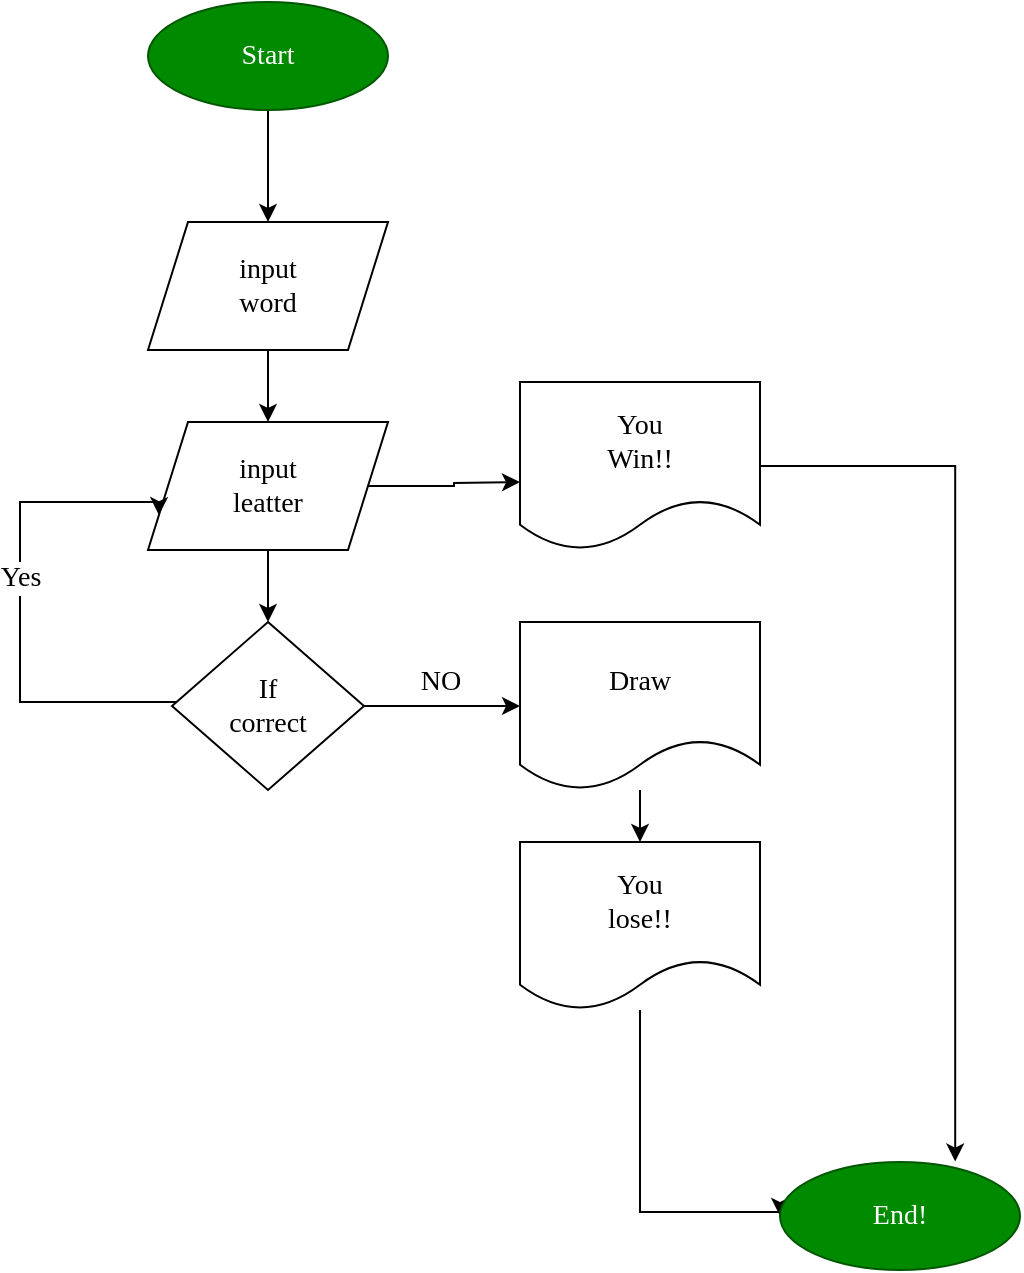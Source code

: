<mxfile version="20.8.16" type="github">
  <diagram id="C5RBs43oDa-KdzZeNtuy" name="Page-1">
    <mxGraphModel dx="2100" dy="1098" grid="1" gridSize="10" guides="1" tooltips="1" connect="1" arrows="1" fold="1" page="1" pageScale="1" pageWidth="827" pageHeight="1169" math="0" shadow="0">
      <root>
        <mxCell id="WIyWlLk6GJQsqaUBKTNV-0" />
        <mxCell id="WIyWlLk6GJQsqaUBKTNV-1" parent="WIyWlLk6GJQsqaUBKTNV-0" />
        <mxCell id="WlX82vovHXHteLfDoGNi-6" style="edgeStyle=orthogonalEdgeStyle;rounded=0;orthogonalLoop=1;jettySize=auto;html=1;entryX=0.5;entryY=0;entryDx=0;entryDy=0;fontFamily=Lucida Console;fontSize=14;" edge="1" parent="WIyWlLk6GJQsqaUBKTNV-1" source="WlX82vovHXHteLfDoGNi-0">
          <mxGeometry relative="1" as="geometry">
            <mxPoint x="294" y="310" as="targetPoint" />
          </mxGeometry>
        </mxCell>
        <mxCell id="WlX82vovHXHteLfDoGNi-0" value="&lt;font face=&quot;Lucida Console&quot; style=&quot;font-size: 14px;&quot;&gt;Start&lt;/font&gt;" style="ellipse;whiteSpace=wrap;html=1;fillColor=#008a00;fontColor=#ffffff;strokeColor=#005700;" vertex="1" parent="WIyWlLk6GJQsqaUBKTNV-1">
          <mxGeometry x="234" y="200" width="120" height="54" as="geometry" />
        </mxCell>
        <mxCell id="WlX82vovHXHteLfDoGNi-9" value="" style="edgeStyle=orthogonalEdgeStyle;rounded=0;orthogonalLoop=1;jettySize=auto;html=1;fontFamily=Lucida Console;fontSize=14;" edge="1" parent="WIyWlLk6GJQsqaUBKTNV-1" source="WlX82vovHXHteLfDoGNi-7" target="WlX82vovHXHteLfDoGNi-8">
          <mxGeometry relative="1" as="geometry" />
        </mxCell>
        <mxCell id="WlX82vovHXHteLfDoGNi-7" value="input &lt;br&gt;word" style="shape=parallelogram;perimeter=parallelogramPerimeter;whiteSpace=wrap;html=1;fixedSize=1;fontFamily=Lucida Console;fontSize=14;" vertex="1" parent="WIyWlLk6GJQsqaUBKTNV-1">
          <mxGeometry x="234" y="310" width="120" height="64" as="geometry" />
        </mxCell>
        <mxCell id="WlX82vovHXHteLfDoGNi-11" value="" style="edgeStyle=orthogonalEdgeStyle;rounded=0;orthogonalLoop=1;jettySize=auto;html=1;fontFamily=Lucida Console;fontSize=14;" edge="1" parent="WIyWlLk6GJQsqaUBKTNV-1" source="WlX82vovHXHteLfDoGNi-8" target="WlX82vovHXHteLfDoGNi-10">
          <mxGeometry relative="1" as="geometry" />
        </mxCell>
        <mxCell id="WlX82vovHXHteLfDoGNi-17" style="edgeStyle=orthogonalEdgeStyle;rounded=0;orthogonalLoop=1;jettySize=auto;html=1;fontFamily=Lucida Console;fontSize=14;" edge="1" parent="WIyWlLk6GJQsqaUBKTNV-1" source="WlX82vovHXHteLfDoGNi-8">
          <mxGeometry relative="1" as="geometry">
            <mxPoint x="420" y="440" as="targetPoint" />
          </mxGeometry>
        </mxCell>
        <mxCell id="WlX82vovHXHteLfDoGNi-8" value="&lt;font style=&quot;font-size: 14px;&quot;&gt;input &lt;br&gt;leatter&lt;/font&gt;" style="shape=parallelogram;perimeter=parallelogramPerimeter;whiteSpace=wrap;html=1;fixedSize=1;fontFamily=Lucida Console;fontSize=14;" vertex="1" parent="WIyWlLk6GJQsqaUBKTNV-1">
          <mxGeometry x="234" y="410" width="120" height="64" as="geometry" />
        </mxCell>
        <mxCell id="WlX82vovHXHteLfDoGNi-12" style="edgeStyle=orthogonalEdgeStyle;rounded=0;orthogonalLoop=1;jettySize=auto;html=1;fontFamily=Lucida Console;fontSize=14;entryX=0;entryY=0.75;entryDx=0;entryDy=0;" edge="1" parent="WIyWlLk6GJQsqaUBKTNV-1" source="WlX82vovHXHteLfDoGNi-10" target="WlX82vovHXHteLfDoGNi-8">
          <mxGeometry relative="1" as="geometry">
            <mxPoint x="130" y="450" as="targetPoint" />
            <Array as="points">
              <mxPoint x="170" y="550" />
              <mxPoint x="170" y="450" />
              <mxPoint x="240" y="450" />
            </Array>
          </mxGeometry>
        </mxCell>
        <mxCell id="WlX82vovHXHteLfDoGNi-15" value="Yes" style="edgeLabel;html=1;align=center;verticalAlign=middle;resizable=0;points=[];fontSize=14;fontFamily=Lucida Console;" vertex="1" connectable="0" parent="WlX82vovHXHteLfDoGNi-12">
          <mxGeometry x="0.105" relative="1" as="geometry">
            <mxPoint as="offset" />
          </mxGeometry>
        </mxCell>
        <mxCell id="WlX82vovHXHteLfDoGNi-13" style="edgeStyle=orthogonalEdgeStyle;rounded=0;orthogonalLoop=1;jettySize=auto;html=1;fontFamily=Lucida Console;fontSize=14;entryX=0;entryY=0.5;entryDx=0;entryDy=0;" edge="1" parent="WIyWlLk6GJQsqaUBKTNV-1" source="WlX82vovHXHteLfDoGNi-10" target="WlX82vovHXHteLfDoGNi-14">
          <mxGeometry relative="1" as="geometry">
            <mxPoint x="410" y="550" as="targetPoint" />
          </mxGeometry>
        </mxCell>
        <mxCell id="WlX82vovHXHteLfDoGNi-10" value="If &lt;br&gt;correct" style="rhombus;whiteSpace=wrap;html=1;fontSize=14;fontFamily=Lucida Console;" vertex="1" parent="WIyWlLk6GJQsqaUBKTNV-1">
          <mxGeometry x="246" y="510" width="96" height="84" as="geometry" />
        </mxCell>
        <mxCell id="WlX82vovHXHteLfDoGNi-19" style="edgeStyle=orthogonalEdgeStyle;rounded=0;orthogonalLoop=1;jettySize=auto;html=1;fontFamily=Lucida Console;fontSize=14;" edge="1" parent="WIyWlLk6GJQsqaUBKTNV-1" source="WlX82vovHXHteLfDoGNi-14">
          <mxGeometry relative="1" as="geometry">
            <mxPoint x="480" y="620" as="targetPoint" />
          </mxGeometry>
        </mxCell>
        <mxCell id="WlX82vovHXHteLfDoGNi-14" value="Draw" style="shape=document;whiteSpace=wrap;html=1;boundedLbl=1;fontFamily=Lucida Console;fontSize=14;" vertex="1" parent="WIyWlLk6GJQsqaUBKTNV-1">
          <mxGeometry x="420" y="510" width="120" height="84" as="geometry" />
        </mxCell>
        <mxCell id="WlX82vovHXHteLfDoGNi-16" value="NO" style="text;html=1;align=center;verticalAlign=middle;resizable=0;points=[];autosize=1;strokeColor=none;fillColor=none;fontSize=14;fontFamily=Lucida Console;" vertex="1" parent="WIyWlLk6GJQsqaUBKTNV-1">
          <mxGeometry x="360" y="525" width="40" height="30" as="geometry" />
        </mxCell>
        <mxCell id="WlX82vovHXHteLfDoGNi-22" style="edgeStyle=orthogonalEdgeStyle;rounded=0;orthogonalLoop=1;jettySize=auto;html=1;fontFamily=Lucida Console;fontSize=14;entryX=0.73;entryY=-0.004;entryDx=0;entryDy=0;entryPerimeter=0;" edge="1" parent="WIyWlLk6GJQsqaUBKTNV-1" source="WlX82vovHXHteLfDoGNi-18" target="WlX82vovHXHteLfDoGNi-23">
          <mxGeometry relative="1" as="geometry">
            <mxPoint x="610" y="800" as="targetPoint" />
          </mxGeometry>
        </mxCell>
        <mxCell id="WlX82vovHXHteLfDoGNi-18" value="You&lt;br&gt;Win!!" style="shape=document;whiteSpace=wrap;html=1;boundedLbl=1;fontFamily=Lucida Console;fontSize=14;" vertex="1" parent="WIyWlLk6GJQsqaUBKTNV-1">
          <mxGeometry x="420" y="390" width="120" height="84" as="geometry" />
        </mxCell>
        <mxCell id="WlX82vovHXHteLfDoGNi-21" style="edgeStyle=orthogonalEdgeStyle;rounded=0;orthogonalLoop=1;jettySize=auto;html=1;fontFamily=Lucida Console;fontSize=14;entryX=0;entryY=0.5;entryDx=0;entryDy=0;" edge="1" parent="WIyWlLk6GJQsqaUBKTNV-1" source="WlX82vovHXHteLfDoGNi-20" target="WlX82vovHXHteLfDoGNi-23">
          <mxGeometry relative="1" as="geometry">
            <mxPoint x="480" y="750" as="targetPoint" />
            <Array as="points">
              <mxPoint x="480" y="805" />
            </Array>
          </mxGeometry>
        </mxCell>
        <mxCell id="WlX82vovHXHteLfDoGNi-20" value="You &lt;br&gt;lose!!" style="shape=document;whiteSpace=wrap;html=1;boundedLbl=1;fontFamily=Lucida Console;fontSize=14;" vertex="1" parent="WIyWlLk6GJQsqaUBKTNV-1">
          <mxGeometry x="420" y="620" width="120" height="84" as="geometry" />
        </mxCell>
        <mxCell id="WlX82vovHXHteLfDoGNi-23" value="&lt;font face=&quot;Lucida Console&quot;&gt;&lt;span style=&quot;font-size: 14px;&quot;&gt;End!&lt;/span&gt;&lt;/font&gt;" style="ellipse;whiteSpace=wrap;html=1;fillColor=#008a00;fontColor=#ffffff;strokeColor=#005700;" vertex="1" parent="WIyWlLk6GJQsqaUBKTNV-1">
          <mxGeometry x="550" y="780" width="120" height="54" as="geometry" />
        </mxCell>
      </root>
    </mxGraphModel>
  </diagram>
</mxfile>
